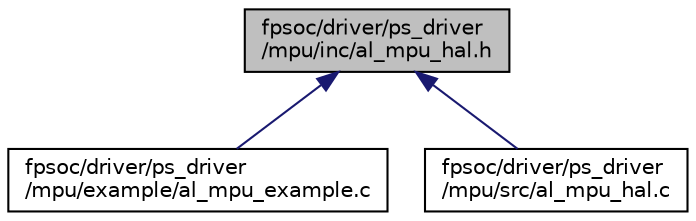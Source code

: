 digraph "fpsoc/driver/ps_driver/mpu/inc/al_mpu_hal.h"
{
  edge [fontname="Helvetica",fontsize="10",labelfontname="Helvetica",labelfontsize="10"];
  node [fontname="Helvetica",fontsize="10",shape=record];
  Node7 [label="fpsoc/driver/ps_driver\l/mpu/inc/al_mpu_hal.h",height=0.2,width=0.4,color="black", fillcolor="grey75", style="filled", fontcolor="black"];
  Node7 -> Node8 [dir="back",color="midnightblue",fontsize="10",style="solid",fontname="Helvetica"];
  Node8 [label="fpsoc/driver/ps_driver\l/mpu/example/al_mpu_example.c",height=0.2,width=0.4,color="black", fillcolor="white", style="filled",URL="$al__mpu__example_8c.html"];
  Node7 -> Node9 [dir="back",color="midnightblue",fontsize="10",style="solid",fontname="Helvetica"];
  Node9 [label="fpsoc/driver/ps_driver\l/mpu/src/al_mpu_hal.c",height=0.2,width=0.4,color="black", fillcolor="white", style="filled",URL="$al__mpu__hal_8c.html"];
}
